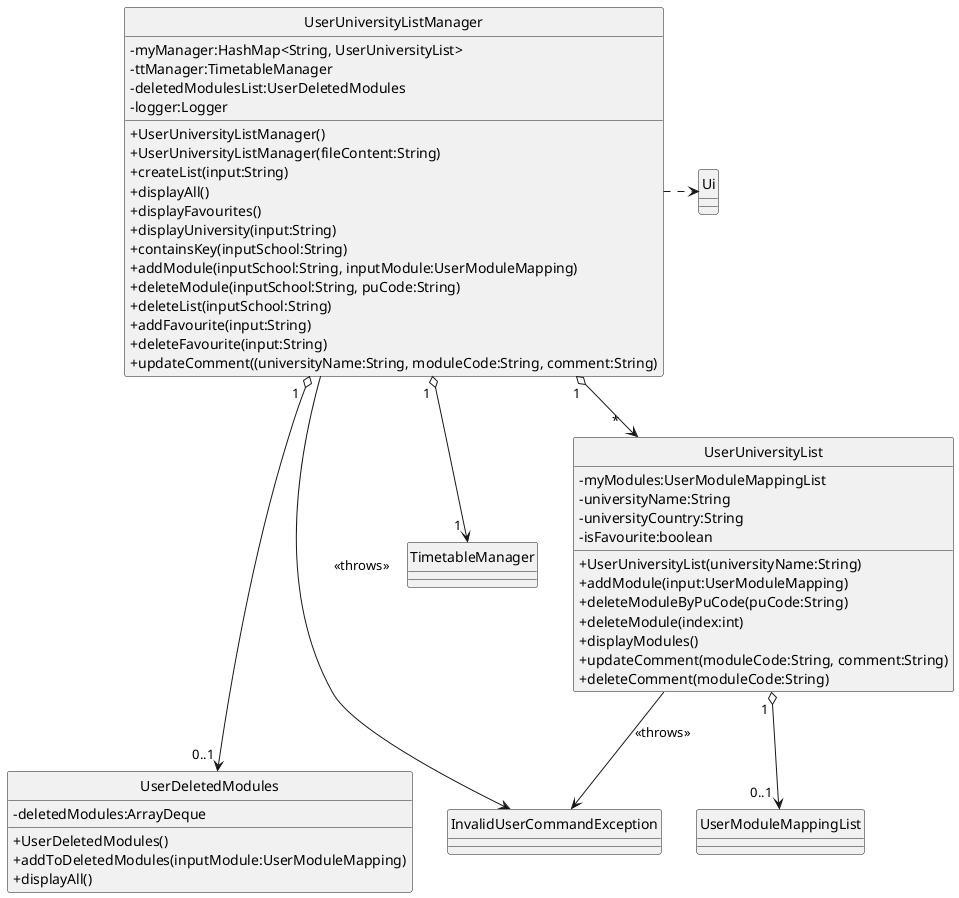@startuml
'https://plantuml.com/sequence-diagram

hide circle
skinparam classAttributeIconSize 0

class UserModuleMappingList {
}

class InvalidUserCommandException {
}

class UserDeletedModules {
    - deletedModules:ArrayDeque
    + UserDeletedModules()
    + addToDeletedModules(inputModule:UserModuleMapping)
    + displayAll()
}

class Ui {
}

class TimetableManager {
}

class UserUniversityList {
    - myModules:UserModuleMappingList
    - universityName:String
    - universityCountry:String
    - isFavourite:boolean
    + UserUniversityList(universityName:String)
    + addModule(input:UserModuleMapping)
    + deleteModuleByPuCode(puCode:String)
    + deleteModule(index:int)
    + displayModules()
    + updateComment(moduleCode:String, comment:String)
    + deleteComment(moduleCode:String)
}

class UserUniversityListManager {
    - myManager:HashMap<String, UserUniversityList>
    - ttManager:TimetableManager
    - deletedModulesList:UserDeletedModules
    - logger:Logger
    + UserUniversityListManager()
    + UserUniversityListManager(fileContent:String)
    + createList(input:String)
    + displayAll()
    + displayFavourites()
    + displayUniversity(input:String)
    + containsKey(inputSchool:String)
    + addModule(inputSchool:String, inputModule:UserModuleMapping)
    + deleteModule(inputSchool:String, puCode:String)
    + deleteList(inputSchool:String)
    + addFavourite(input:String)
    + deleteFavourite(input:String)
    + updateComment((universityName:String, moduleCode:String, comment:String)
}

UserUniversityListManager " 1 " o--> " *   " UserUniversityList
UserUniversityListManager " 1  " o---> " 0..1 " UserDeletedModules
UserUniversityList " 1 " o--> "0..1 " UserModuleMappingList
UserUniversityListManager -> InvalidUserCommandException :<<throws>>
UserUniversityList --> InvalidUserCommandException :<<throws>>
UserUniversityListManager .> Ui
UserUniversityListManager " 1 " o--> " 1 " TimetableManager
@enduml